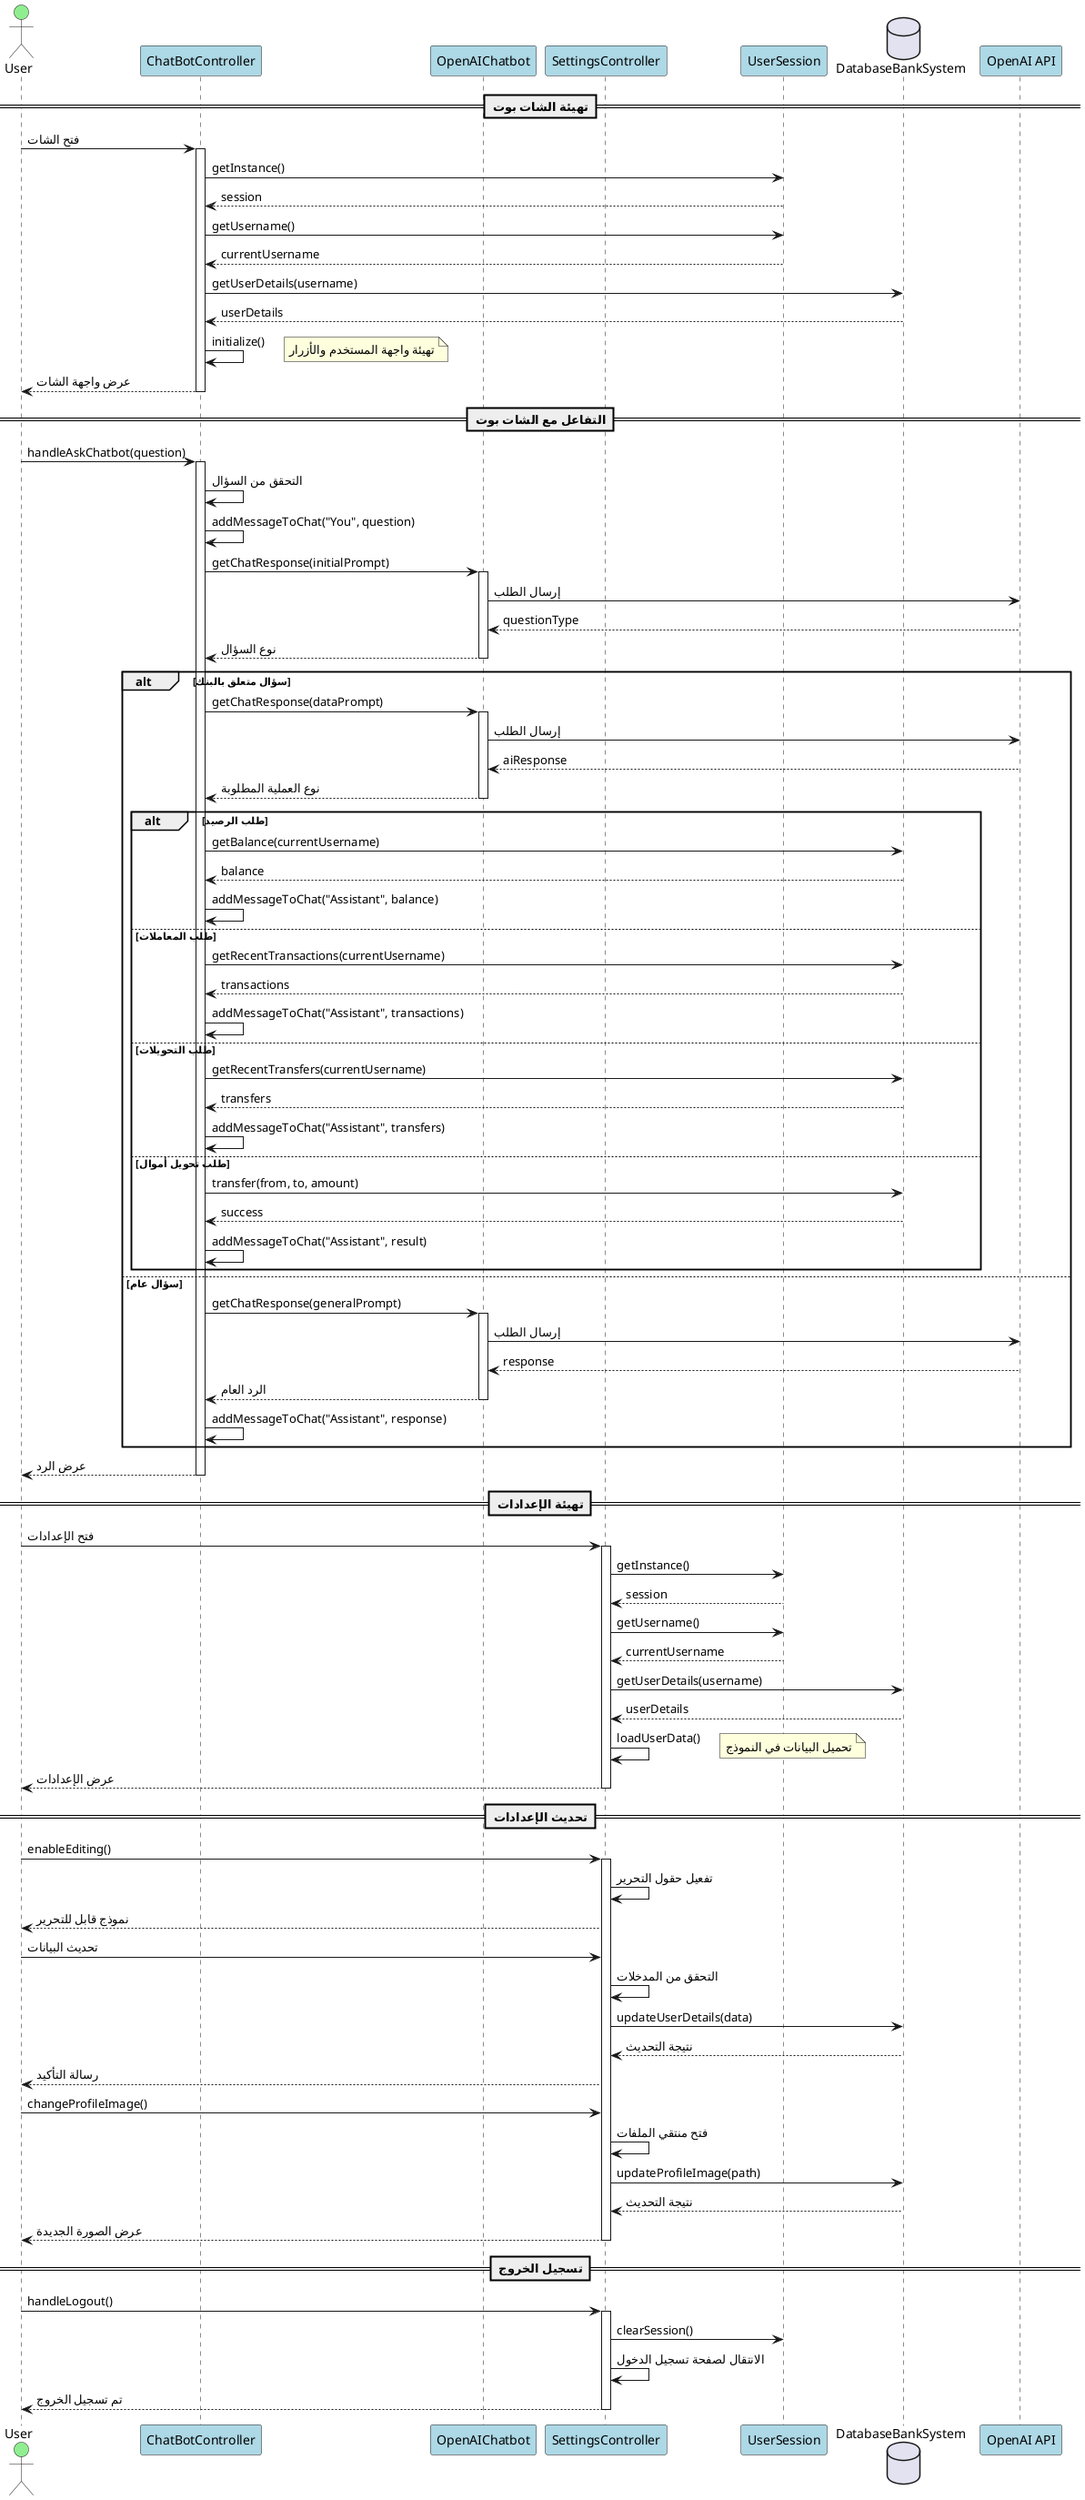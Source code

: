 @startuml Detailed Chatbot and Settings Implementation

skinparam sequence {
    ParticipantBackgroundColor LightBlue
    ActorBackgroundColor LightGreen
    DatabaseBackgroundColor LightYellow
}

actor User
participant "ChatBotController" as CBC
participant "OpenAIChatbot" as OAI
participant "SettingsController" as SC
participant "UserSession" as US
database "DatabaseBankSystem" as DB
participant "OpenAI API" as API

== تهيئة الشات بوت ==
User -> CBC: فتح الشات
activate CBC
CBC -> US: getInstance()
US --> CBC: session
CBC -> US: getUsername()
US --> CBC: currentUsername
CBC -> DB: getUserDetails(username)
DB --> CBC: userDetails
CBC -> CBC: initialize()
note right: تهيئة واجهة المستخدم والأزرار
CBC --> User: عرض واجهة الشات
deactivate CBC

== التفاعل مع الشات بوت ==
User -> CBC: handleAskChatbot(question)
activate CBC
CBC -> CBC: التحقق من السؤال
CBC -> CBC: addMessageToChat("You", question)

CBC -> OAI: getChatResponse(initialPrompt)
activate OAI
OAI -> API: إرسال الطلب
API --> OAI: questionType
OAI --> CBC: نوع السؤال
deactivate OAI

alt سؤال متعلق بالبنك
    CBC -> OAI: getChatResponse(dataPrompt)
    activate OAI
    OAI -> API: إرسال الطلب
    API --> OAI: aiResponse
    OAI --> CBC: نوع العملية المطلوبة
    deactivate OAI

    alt طلب الرصيد
        CBC -> DB: getBalance(currentUsername)
        DB --> CBC: balance
        CBC -> CBC: addMessageToChat("Assistant", balance)
    else طلب المعاملات
        CBC -> DB: getRecentTransactions(currentUsername)
        DB --> CBC: transactions
        CBC -> CBC: addMessageToChat("Assistant", transactions)
    else طلب التحويلات
        CBC -> DB: getRecentTransfers(currentUsername)
        DB --> CBC: transfers
        CBC -> CBC: addMessageToChat("Assistant", transfers)
    else طلب تحويل أموال
        CBC -> DB: transfer(from, to, amount)
        DB --> CBC: success
        CBC -> CBC: addMessageToChat("Assistant", result)
    end
else سؤال عام
    CBC -> OAI: getChatResponse(generalPrompt)
    activate OAI
    OAI -> API: إرسال الطلب
    API --> OAI: response
    OAI --> CBC: الرد العام
    deactivate OAI
    CBC -> CBC: addMessageToChat("Assistant", response)
end

CBC --> User: عرض الرد
deactivate CBC

== تهيئة الإعدادات ==
User -> SC: فتح الإعدادات
activate SC
SC -> US: getInstance()
US --> SC: session
SC -> US: getUsername()
US --> SC: currentUsername
SC -> DB: getUserDetails(username)
DB --> SC: userDetails
SC -> SC: loadUserData()
note right: تحميل البيانات في النموذج
SC --> User: عرض الإعدادات
deactivate SC

== تحديث الإعدادات ==
User -> SC: enableEditing()
activate SC
SC -> SC: تفعيل حقول التحرير
SC --> User: نموذج قابل للتحرير

User -> SC: تحديث البيانات
SC -> SC: التحقق من المدخلات
SC -> DB: updateUserDetails(data)
DB --> SC: نتيجة التحديث
SC --> User: رسالة التأكيد

User -> SC: changeProfileImage()
SC -> SC: فتح منتقي الملفات
SC -> DB: updateProfileImage(path)
DB --> SC: نتيجة التحديث
SC --> User: عرض الصورة الجديدة
deactivate SC

== تسجيل الخروج ==
User -> SC: handleLogout()
activate SC
SC -> US: clearSession()
SC -> SC: الانتقال لصفحة تسجيل الدخول
SC --> User: تم تسجيل الخروج
deactivate SC

@enduml 